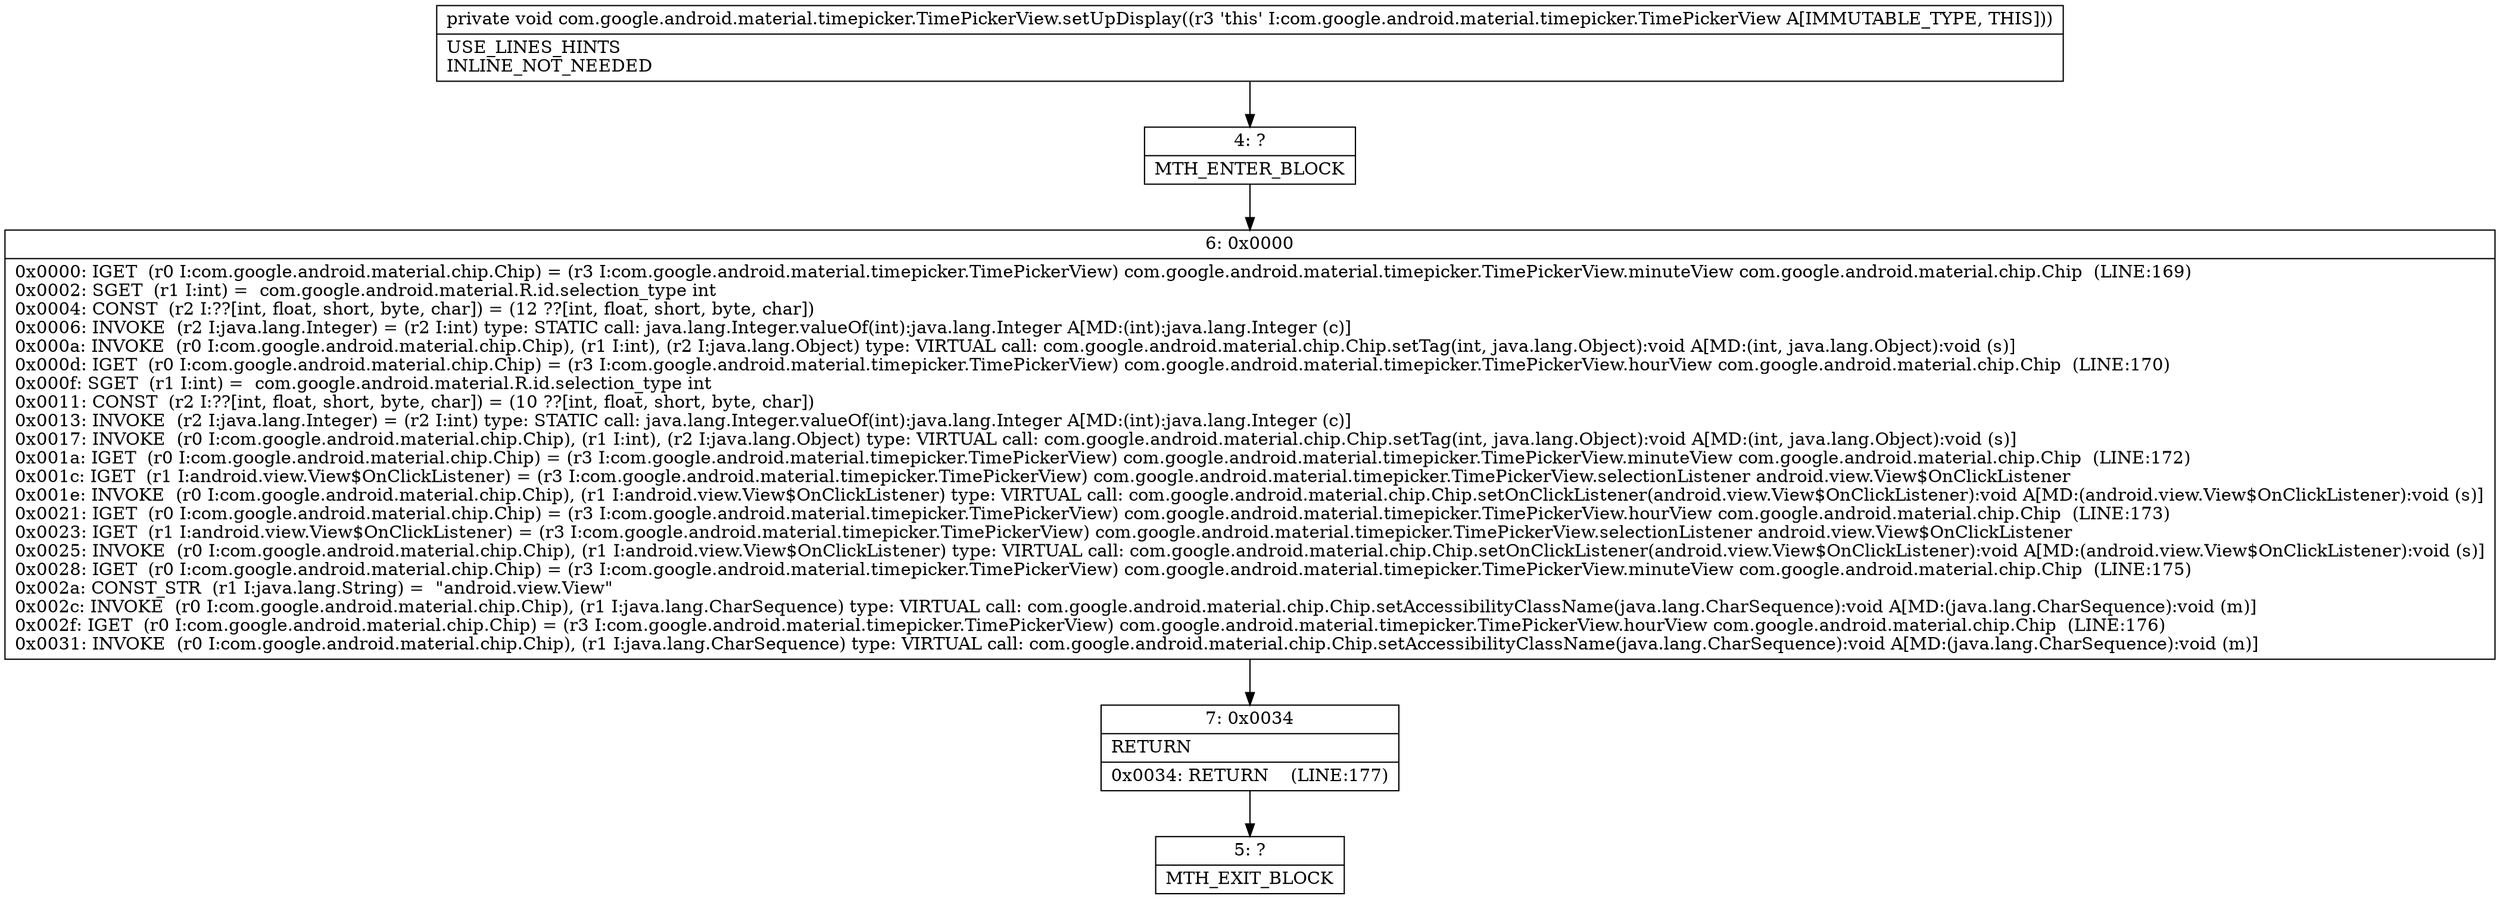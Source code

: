 digraph "CFG forcom.google.android.material.timepicker.TimePickerView.setUpDisplay()V" {
Node_4 [shape=record,label="{4\:\ ?|MTH_ENTER_BLOCK\l}"];
Node_6 [shape=record,label="{6\:\ 0x0000|0x0000: IGET  (r0 I:com.google.android.material.chip.Chip) = (r3 I:com.google.android.material.timepicker.TimePickerView) com.google.android.material.timepicker.TimePickerView.minuteView com.google.android.material.chip.Chip  (LINE:169)\l0x0002: SGET  (r1 I:int) =  com.google.android.material.R.id.selection_type int \l0x0004: CONST  (r2 I:??[int, float, short, byte, char]) = (12 ??[int, float, short, byte, char]) \l0x0006: INVOKE  (r2 I:java.lang.Integer) = (r2 I:int) type: STATIC call: java.lang.Integer.valueOf(int):java.lang.Integer A[MD:(int):java.lang.Integer (c)]\l0x000a: INVOKE  (r0 I:com.google.android.material.chip.Chip), (r1 I:int), (r2 I:java.lang.Object) type: VIRTUAL call: com.google.android.material.chip.Chip.setTag(int, java.lang.Object):void A[MD:(int, java.lang.Object):void (s)]\l0x000d: IGET  (r0 I:com.google.android.material.chip.Chip) = (r3 I:com.google.android.material.timepicker.TimePickerView) com.google.android.material.timepicker.TimePickerView.hourView com.google.android.material.chip.Chip  (LINE:170)\l0x000f: SGET  (r1 I:int) =  com.google.android.material.R.id.selection_type int \l0x0011: CONST  (r2 I:??[int, float, short, byte, char]) = (10 ??[int, float, short, byte, char]) \l0x0013: INVOKE  (r2 I:java.lang.Integer) = (r2 I:int) type: STATIC call: java.lang.Integer.valueOf(int):java.lang.Integer A[MD:(int):java.lang.Integer (c)]\l0x0017: INVOKE  (r0 I:com.google.android.material.chip.Chip), (r1 I:int), (r2 I:java.lang.Object) type: VIRTUAL call: com.google.android.material.chip.Chip.setTag(int, java.lang.Object):void A[MD:(int, java.lang.Object):void (s)]\l0x001a: IGET  (r0 I:com.google.android.material.chip.Chip) = (r3 I:com.google.android.material.timepicker.TimePickerView) com.google.android.material.timepicker.TimePickerView.minuteView com.google.android.material.chip.Chip  (LINE:172)\l0x001c: IGET  (r1 I:android.view.View$OnClickListener) = (r3 I:com.google.android.material.timepicker.TimePickerView) com.google.android.material.timepicker.TimePickerView.selectionListener android.view.View$OnClickListener \l0x001e: INVOKE  (r0 I:com.google.android.material.chip.Chip), (r1 I:android.view.View$OnClickListener) type: VIRTUAL call: com.google.android.material.chip.Chip.setOnClickListener(android.view.View$OnClickListener):void A[MD:(android.view.View$OnClickListener):void (s)]\l0x0021: IGET  (r0 I:com.google.android.material.chip.Chip) = (r3 I:com.google.android.material.timepicker.TimePickerView) com.google.android.material.timepicker.TimePickerView.hourView com.google.android.material.chip.Chip  (LINE:173)\l0x0023: IGET  (r1 I:android.view.View$OnClickListener) = (r3 I:com.google.android.material.timepicker.TimePickerView) com.google.android.material.timepicker.TimePickerView.selectionListener android.view.View$OnClickListener \l0x0025: INVOKE  (r0 I:com.google.android.material.chip.Chip), (r1 I:android.view.View$OnClickListener) type: VIRTUAL call: com.google.android.material.chip.Chip.setOnClickListener(android.view.View$OnClickListener):void A[MD:(android.view.View$OnClickListener):void (s)]\l0x0028: IGET  (r0 I:com.google.android.material.chip.Chip) = (r3 I:com.google.android.material.timepicker.TimePickerView) com.google.android.material.timepicker.TimePickerView.minuteView com.google.android.material.chip.Chip  (LINE:175)\l0x002a: CONST_STR  (r1 I:java.lang.String) =  \"android.view.View\" \l0x002c: INVOKE  (r0 I:com.google.android.material.chip.Chip), (r1 I:java.lang.CharSequence) type: VIRTUAL call: com.google.android.material.chip.Chip.setAccessibilityClassName(java.lang.CharSequence):void A[MD:(java.lang.CharSequence):void (m)]\l0x002f: IGET  (r0 I:com.google.android.material.chip.Chip) = (r3 I:com.google.android.material.timepicker.TimePickerView) com.google.android.material.timepicker.TimePickerView.hourView com.google.android.material.chip.Chip  (LINE:176)\l0x0031: INVOKE  (r0 I:com.google.android.material.chip.Chip), (r1 I:java.lang.CharSequence) type: VIRTUAL call: com.google.android.material.chip.Chip.setAccessibilityClassName(java.lang.CharSequence):void A[MD:(java.lang.CharSequence):void (m)]\l}"];
Node_7 [shape=record,label="{7\:\ 0x0034|RETURN\l|0x0034: RETURN    (LINE:177)\l}"];
Node_5 [shape=record,label="{5\:\ ?|MTH_EXIT_BLOCK\l}"];
MethodNode[shape=record,label="{private void com.google.android.material.timepicker.TimePickerView.setUpDisplay((r3 'this' I:com.google.android.material.timepicker.TimePickerView A[IMMUTABLE_TYPE, THIS]))  | USE_LINES_HINTS\lINLINE_NOT_NEEDED\l}"];
MethodNode -> Node_4;Node_4 -> Node_6;
Node_6 -> Node_7;
Node_7 -> Node_5;
}


